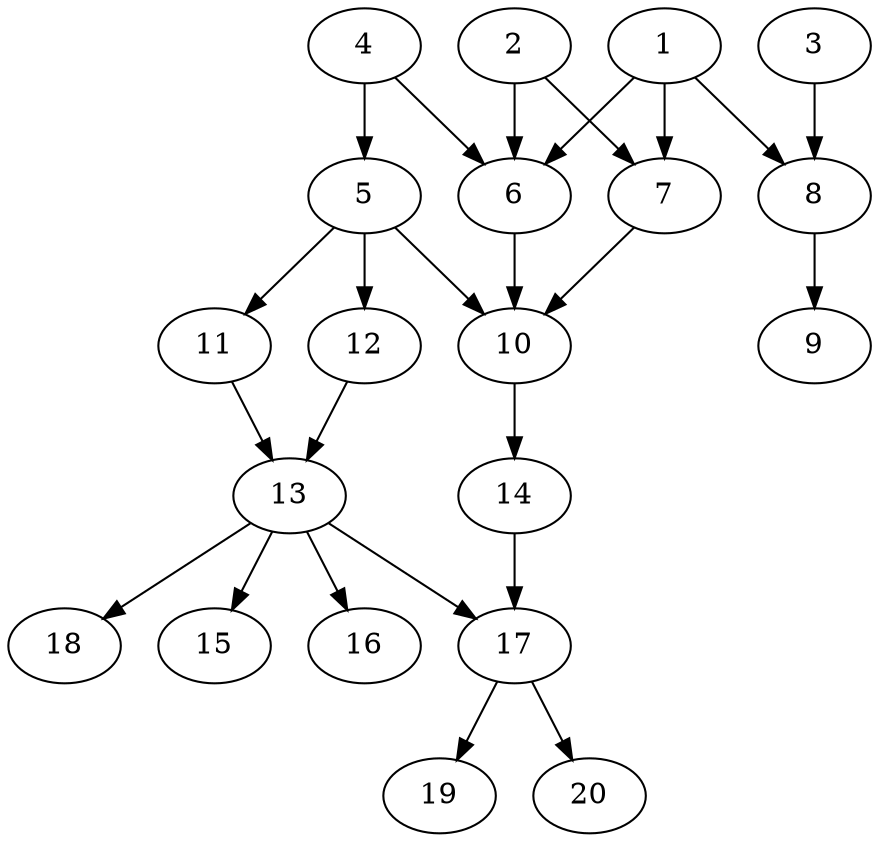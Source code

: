 // DAG automatically generated by daggen at Tue Jul 23 14:22:50 2019
// ./daggen --dot -n 20 --ccr 0.3 --fat 0.5 --regular 0.5 --density 0.6 --mindata 5242880 --maxdata 52428800 
digraph G {
  1 [size="161614507", alpha="0.17", expect_size="48484352"] 
  1 -> 6 [size ="48484352"]
  1 -> 7 [size ="48484352"]
  1 -> 8 [size ="48484352"]
  2 [size="71178240", alpha="0.04", expect_size="21353472"] 
  2 -> 6 [size ="21353472"]
  2 -> 7 [size ="21353472"]
  3 [size="172786347", alpha="0.09", expect_size="51835904"] 
  3 -> 8 [size ="51835904"]
  4 [size="110731947", alpha="0.18", expect_size="33219584"] 
  4 -> 5 [size ="33219584"]
  4 -> 6 [size ="33219584"]
  5 [size="164570453", alpha="0.10", expect_size="49371136"] 
  5 -> 10 [size ="49371136"]
  5 -> 11 [size ="49371136"]
  5 -> 12 [size ="49371136"]
  6 [size="82875733", alpha="0.08", expect_size="24862720"] 
  6 -> 10 [size ="24862720"]
  7 [size="171393707", alpha="0.02", expect_size="51418112"] 
  7 -> 10 [size ="51418112"]
  8 [size="125972480", alpha="0.02", expect_size="37791744"] 
  8 -> 9 [size ="37791744"]
  9 [size="33996800", alpha="0.15", expect_size="10199040"] 
  10 [size="141830827", alpha="0.09", expect_size="42549248"] 
  10 -> 14 [size ="42549248"]
  11 [size="81087147", alpha="0.13", expect_size="24326144"] 
  11 -> 13 [size ="24326144"]
  12 [size="56483840", alpha="0.10", expect_size="16945152"] 
  12 -> 13 [size ="16945152"]
  13 [size="86739627", alpha="0.18", expect_size="26021888"] 
  13 -> 15 [size ="26021888"]
  13 -> 16 [size ="26021888"]
  13 -> 17 [size ="26021888"]
  13 -> 18 [size ="26021888"]
  14 [size="154740053", alpha="0.10", expect_size="46422016"] 
  14 -> 17 [size ="46422016"]
  15 [size="142557867", alpha="0.14", expect_size="42767360"] 
  16 [size="66259627", alpha="0.12", expect_size="19877888"] 
  17 [size="128317440", alpha="0.10", expect_size="38495232"] 
  17 -> 19 [size ="38495232"]
  17 -> 20 [size ="38495232"]
  18 [size="144837973", alpha="0.14", expect_size="43451392"] 
  19 [size="164280320", alpha="0.12", expect_size="49284096"] 
  20 [size="125777920", alpha="0.13", expect_size="37733376"] 
}
